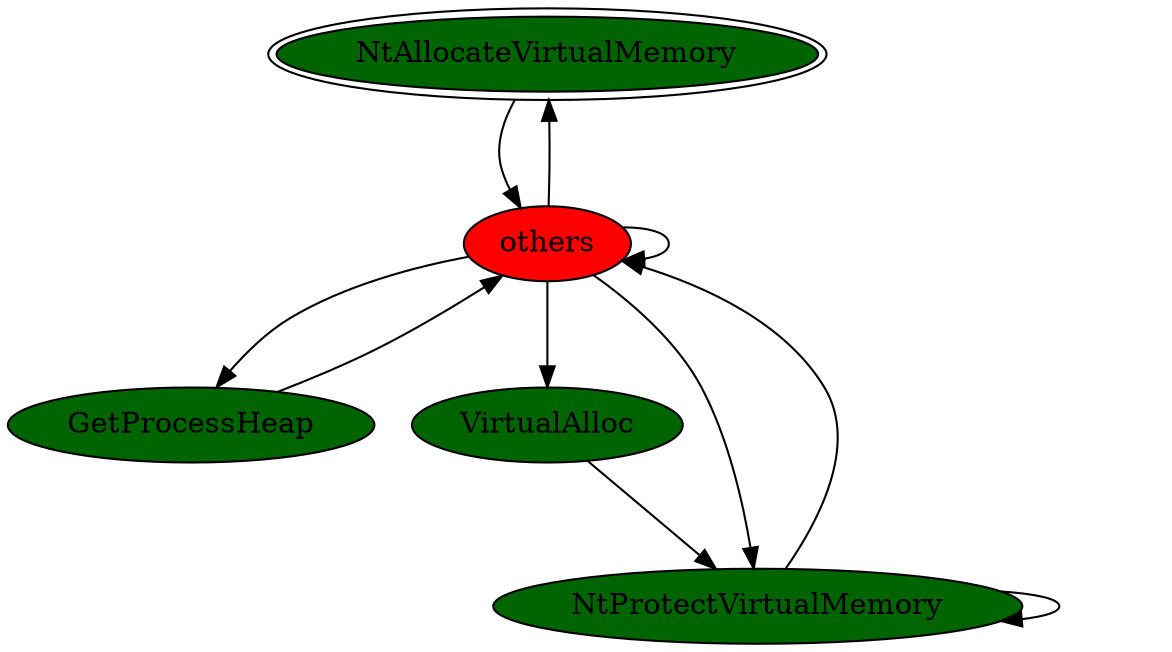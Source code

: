 digraph "./REPORTS/6832/API_PER_CATEGORY/VirtualProtect.exe_8100_Memory Management_API_per_Category_Transition_Matrix" {
	NtAllocateVirtualMemory [label=NtAllocateVirtualMemory fillcolor=darkgreen peripheries=2 style=filled]
	others [label=others fillcolor=red style=filled]
	NtAllocateVirtualMemory -> others [label=1.0 fontcolor=white]
	others -> NtAllocateVirtualMemory [label=0.022 fontcolor=white]
	others -> others [label=0.9451 fontcolor=white]
	GetProcessHeap [label=GetProcessHeap fillcolor=darkgreen style=filled]
	others -> GetProcessHeap [label=0.011 fontcolor=white]
	VirtualAlloc [label=VirtualAlloc fillcolor=darkgreen style=filled]
	others -> VirtualAlloc [label=0.011 fontcolor=white]
	NtProtectVirtualMemory [label=NtProtectVirtualMemory fillcolor=darkgreen style=filled]
	others -> NtProtectVirtualMemory [label=0.011 fontcolor=white]
	GetProcessHeap -> others [label=1.0 fontcolor=white]
	VirtualAlloc -> NtProtectVirtualMemory [label=1.0 fontcolor=white]
	NtProtectVirtualMemory -> others [label=0.6667 fontcolor=white]
	NtProtectVirtualMemory -> NtProtectVirtualMemory [label=0.3333 fontcolor=white]
}
